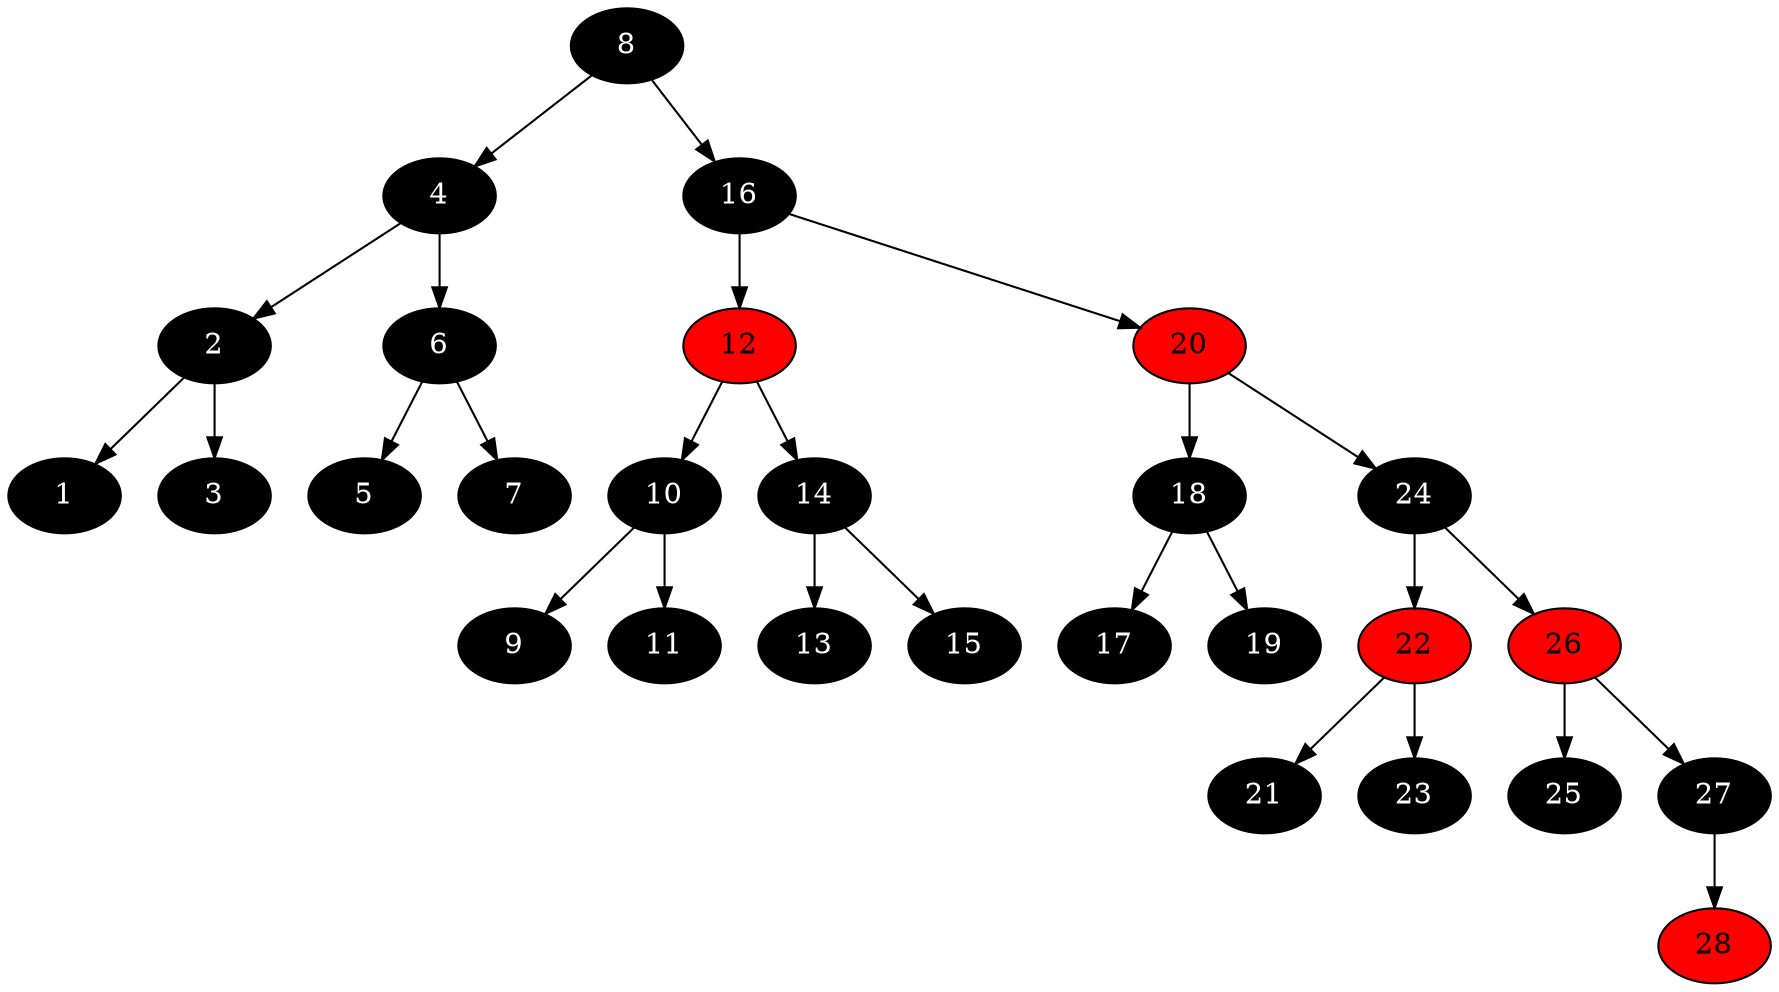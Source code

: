 digraph mentions {
8 -> 4
4 -> 2
2 -> 1
2 -> 3
4 -> 6
6 -> 5
6 -> 7
8 -> 16
16 -> 12
12 -> 10
10 -> 9
10 -> 11
12 -> 14
14 -> 13
14 -> 15
16 -> 20
20 -> 18
18 -> 17
18 -> 19
20 -> 24
24 -> 22
22 -> 21
22 -> 23
24 -> 26
26 -> 25
26 -> 27
27 -> 28
8[style=filled, fillcolor=black, fontcolor=white]
4[style=filled, fillcolor=black, fontcolor=white]
2[style=filled, fillcolor=black, fontcolor=white]
1[style=filled, fillcolor=black, fontcolor=white]
3[style=filled, fillcolor=black, fontcolor=white]
6[style=filled, fillcolor=black, fontcolor=white]
5[style=filled, fillcolor=black, fontcolor=white]
7[style=filled, fillcolor=black, fontcolor=white]
16[style=filled, fillcolor=black, fontcolor=white]
12[style=filled, fillcolor=red]
10[style=filled, fillcolor=black, fontcolor=white]
9[style=filled, fillcolor=black, fontcolor=white]
11[style=filled, fillcolor=black, fontcolor=white]
14[style=filled, fillcolor=black, fontcolor=white]
13[style=filled, fillcolor=black, fontcolor=white]
15[style=filled, fillcolor=black, fontcolor=white]
20[style=filled, fillcolor=red]
18[style=filled, fillcolor=black, fontcolor=white]
17[style=filled, fillcolor=black, fontcolor=white]
19[style=filled, fillcolor=black, fontcolor=white]
24[style=filled, fillcolor=black, fontcolor=white]
22[style=filled, fillcolor=red]
21[style=filled, fillcolor=black, fontcolor=white]
23[style=filled, fillcolor=black, fontcolor=white]
26[style=filled, fillcolor=red]
25[style=filled, fillcolor=black, fontcolor=white]
27[style=filled, fillcolor=black, fontcolor=white]
28[style=filled, fillcolor=red]
}
